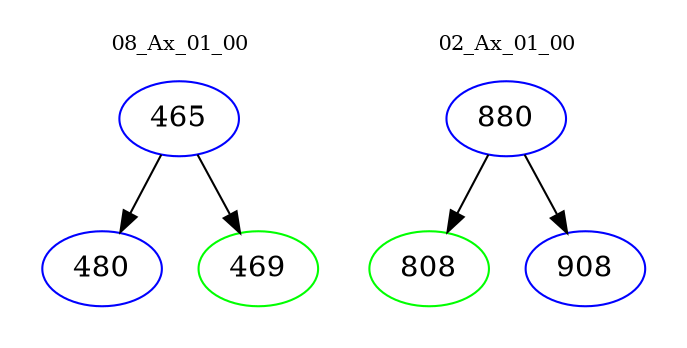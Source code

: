digraph{
subgraph cluster_0 {
color = white
label = "08_Ax_01_00";
fontsize=10;
T0_465 [label="465", color="blue"]
T0_465 -> T0_480 [color="black"]
T0_480 [label="480", color="blue"]
T0_465 -> T0_469 [color="black"]
T0_469 [label="469", color="green"]
}
subgraph cluster_1 {
color = white
label = "02_Ax_01_00";
fontsize=10;
T1_880 [label="880", color="blue"]
T1_880 -> T1_808 [color="black"]
T1_808 [label="808", color="green"]
T1_880 -> T1_908 [color="black"]
T1_908 [label="908", color="blue"]
}
}

